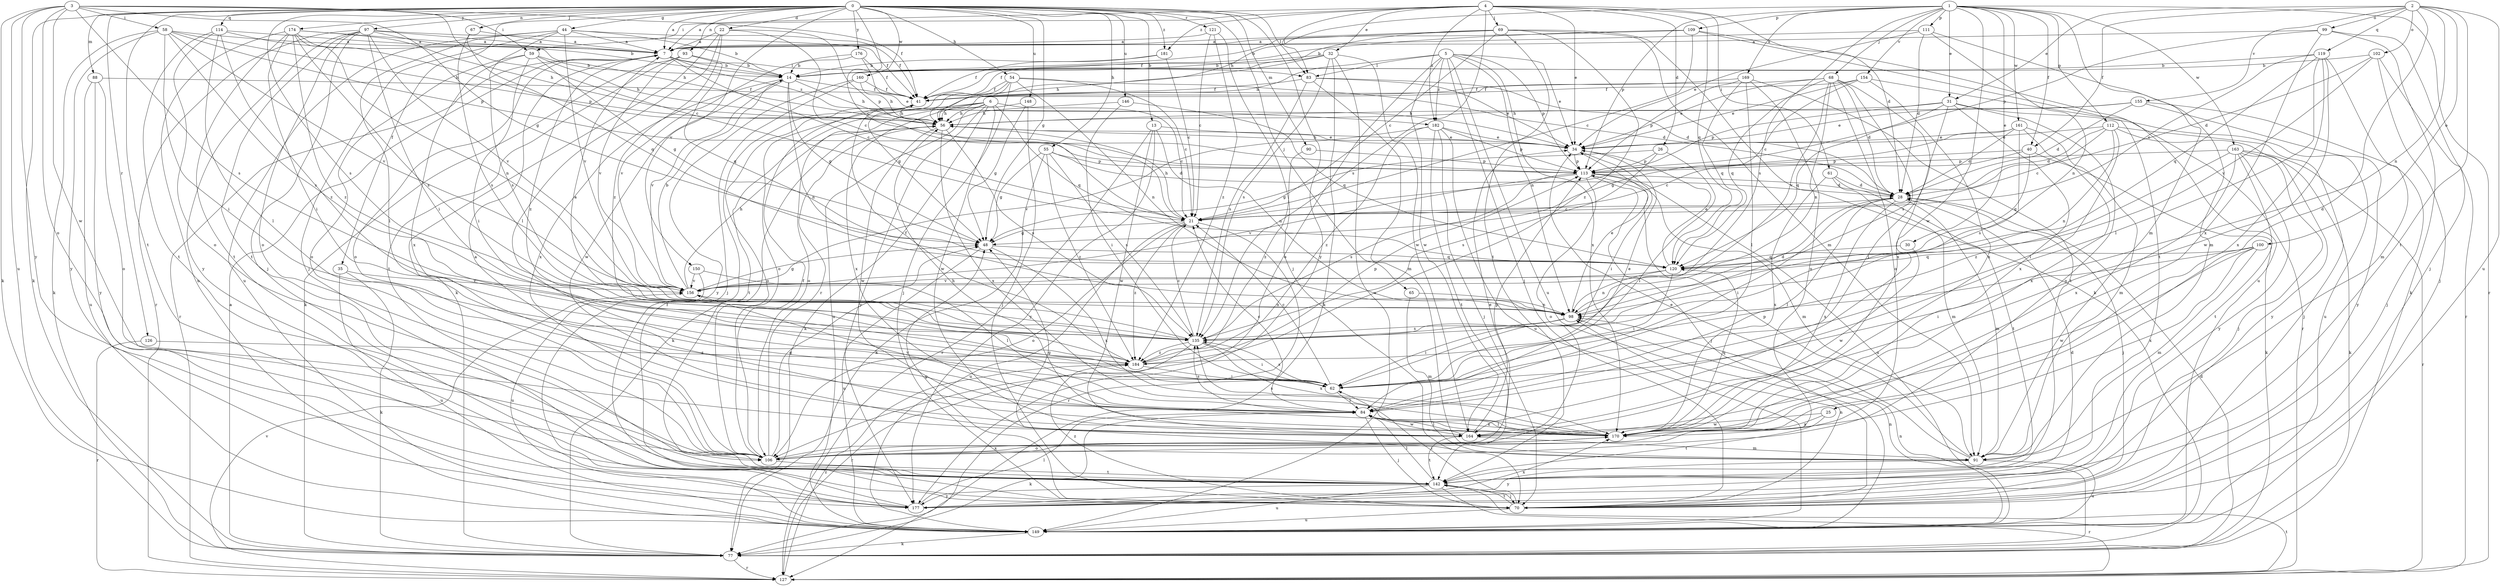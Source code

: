 strict digraph  {
0;
1;
2;
3;
4;
5;
6;
7;
13;
14;
21;
22;
25;
26;
28;
30;
31;
32;
34;
35;
40;
41;
44;
48;
54;
55;
56;
58;
59;
61;
62;
65;
67;
68;
69;
70;
77;
83;
84;
88;
90;
91;
93;
97;
98;
99;
100;
102;
106;
109;
111;
112;
113;
114;
119;
120;
121;
126;
127;
135;
142;
146;
148;
149;
150;
154;
155;
156;
160;
161;
163;
164;
169;
170;
174;
176;
177;
181;
182;
184;
0 -> 7  [label=a];
0 -> 13  [label=b];
0 -> 21  [label=c];
0 -> 22  [label=d];
0 -> 35  [label=f];
0 -> 44  [label=g];
0 -> 48  [label=g];
0 -> 54  [label=h];
0 -> 55  [label=h];
0 -> 65  [label=j];
0 -> 67  [label=j];
0 -> 77  [label=k];
0 -> 83  [label=l];
0 -> 88  [label=m];
0 -> 90  [label=m];
0 -> 93  [label=n];
0 -> 97  [label=n];
0 -> 114  [label=q];
0 -> 121  [label=r];
0 -> 126  [label=r];
0 -> 135  [label=s];
0 -> 142  [label=t];
0 -> 146  [label=u];
0 -> 148  [label=u];
0 -> 150  [label=v];
0 -> 160  [label=w];
0 -> 174  [label=y];
0 -> 176  [label=y];
0 -> 177  [label=y];
0 -> 181  [label=z];
1 -> 30  [label=e];
1 -> 31  [label=e];
1 -> 40  [label=f];
1 -> 56  [label=h];
1 -> 68  [label=j];
1 -> 91  [label=m];
1 -> 109  [label=p];
1 -> 111  [label=p];
1 -> 112  [label=p];
1 -> 113  [label=p];
1 -> 127  [label=r];
1 -> 135  [label=s];
1 -> 154  [label=v];
1 -> 161  [label=w];
1 -> 163  [label=w];
1 -> 164  [label=w];
1 -> 169  [label=x];
2 -> 25  [label=d];
2 -> 31  [label=e];
2 -> 40  [label=f];
2 -> 98  [label=n];
2 -> 99  [label=o];
2 -> 100  [label=o];
2 -> 102  [label=o];
2 -> 119  [label=q];
2 -> 142  [label=t];
2 -> 149  [label=u];
2 -> 155  [label=v];
3 -> 21  [label=c];
3 -> 41  [label=f];
3 -> 48  [label=g];
3 -> 58  [label=i];
3 -> 59  [label=i];
3 -> 77  [label=k];
3 -> 106  [label=o];
3 -> 135  [label=s];
3 -> 149  [label=u];
3 -> 164  [label=w];
3 -> 177  [label=y];
4 -> 7  [label=a];
4 -> 26  [label=d];
4 -> 28  [label=d];
4 -> 32  [label=e];
4 -> 34  [label=e];
4 -> 59  [label=i];
4 -> 61  [label=i];
4 -> 69  [label=j];
4 -> 83  [label=l];
4 -> 120  [label=q];
4 -> 135  [label=s];
4 -> 181  [label=z];
4 -> 182  [label=z];
5 -> 34  [label=e];
5 -> 56  [label=h];
5 -> 70  [label=j];
5 -> 83  [label=l];
5 -> 98  [label=n];
5 -> 106  [label=o];
5 -> 113  [label=p];
5 -> 149  [label=u];
5 -> 164  [label=w];
5 -> 170  [label=x];
5 -> 182  [label=z];
6 -> 21  [label=c];
6 -> 56  [label=h];
6 -> 77  [label=k];
6 -> 106  [label=o];
6 -> 120  [label=q];
6 -> 142  [label=t];
6 -> 149  [label=u];
6 -> 164  [label=w];
6 -> 170  [label=x];
6 -> 177  [label=y];
7 -> 14  [label=b];
7 -> 21  [label=c];
7 -> 83  [label=l];
7 -> 106  [label=o];
7 -> 127  [label=r];
7 -> 182  [label=z];
7 -> 184  [label=z];
13 -> 34  [label=e];
13 -> 98  [label=n];
13 -> 127  [label=r];
13 -> 164  [label=w];
13 -> 177  [label=y];
14 -> 41  [label=f];
14 -> 48  [label=g];
14 -> 56  [label=h];
14 -> 98  [label=n];
14 -> 156  [label=v];
14 -> 164  [label=w];
14 -> 170  [label=x];
21 -> 48  [label=g];
21 -> 56  [label=h];
21 -> 106  [label=o];
21 -> 127  [label=r];
21 -> 149  [label=u];
21 -> 184  [label=z];
22 -> 7  [label=a];
22 -> 21  [label=c];
22 -> 77  [label=k];
22 -> 84  [label=l];
22 -> 113  [label=p];
22 -> 184  [label=z];
25 -> 142  [label=t];
25 -> 164  [label=w];
25 -> 170  [label=x];
26 -> 48  [label=g];
26 -> 84  [label=l];
26 -> 113  [label=p];
26 -> 135  [label=s];
28 -> 21  [label=c];
28 -> 62  [label=i];
28 -> 70  [label=j];
28 -> 84  [label=l];
28 -> 91  [label=m];
28 -> 170  [label=x];
30 -> 120  [label=q];
30 -> 164  [label=w];
31 -> 56  [label=h];
31 -> 84  [label=l];
31 -> 106  [label=o];
31 -> 113  [label=p];
31 -> 120  [label=q];
31 -> 149  [label=u];
31 -> 170  [label=x];
32 -> 14  [label=b];
32 -> 41  [label=f];
32 -> 56  [label=h];
32 -> 77  [label=k];
32 -> 135  [label=s];
32 -> 149  [label=u];
32 -> 164  [label=w];
34 -> 56  [label=h];
34 -> 62  [label=i];
34 -> 113  [label=p];
35 -> 77  [label=k];
35 -> 149  [label=u];
35 -> 156  [label=v];
40 -> 21  [label=c];
40 -> 77  [label=k];
40 -> 113  [label=p];
40 -> 120  [label=q];
41 -> 56  [label=h];
41 -> 106  [label=o];
44 -> 7  [label=a];
44 -> 14  [label=b];
44 -> 41  [label=f];
44 -> 70  [label=j];
44 -> 84  [label=l];
44 -> 135  [label=s];
44 -> 149  [label=u];
44 -> 156  [label=v];
48 -> 120  [label=q];
48 -> 149  [label=u];
48 -> 170  [label=x];
54 -> 21  [label=c];
54 -> 28  [label=d];
54 -> 41  [label=f];
54 -> 48  [label=g];
54 -> 70  [label=j];
54 -> 98  [label=n];
54 -> 106  [label=o];
55 -> 28  [label=d];
55 -> 48  [label=g];
55 -> 77  [label=k];
55 -> 113  [label=p];
55 -> 135  [label=s];
55 -> 184  [label=z];
56 -> 34  [label=e];
56 -> 77  [label=k];
56 -> 135  [label=s];
56 -> 164  [label=w];
56 -> 170  [label=x];
58 -> 7  [label=a];
58 -> 56  [label=h];
58 -> 62  [label=i];
58 -> 77  [label=k];
58 -> 113  [label=p];
58 -> 135  [label=s];
58 -> 156  [label=v];
58 -> 177  [label=y];
59 -> 14  [label=b];
59 -> 48  [label=g];
59 -> 56  [label=h];
59 -> 62  [label=i];
59 -> 106  [label=o];
59 -> 170  [label=x];
61 -> 28  [label=d];
61 -> 91  [label=m];
61 -> 142  [label=t];
61 -> 170  [label=x];
62 -> 21  [label=c];
62 -> 34  [label=e];
62 -> 84  [label=l];
62 -> 135  [label=s];
65 -> 91  [label=m];
65 -> 98  [label=n];
67 -> 7  [label=a];
67 -> 120  [label=q];
67 -> 135  [label=s];
68 -> 28  [label=d];
68 -> 34  [label=e];
68 -> 41  [label=f];
68 -> 98  [label=n];
68 -> 106  [label=o];
68 -> 120  [label=q];
68 -> 135  [label=s];
68 -> 156  [label=v];
68 -> 170  [label=x];
69 -> 7  [label=a];
69 -> 14  [label=b];
69 -> 21  [label=c];
69 -> 41  [label=f];
69 -> 77  [label=k];
69 -> 91  [label=m];
69 -> 142  [label=t];
69 -> 184  [label=z];
70 -> 48  [label=g];
70 -> 62  [label=i];
70 -> 98  [label=n];
70 -> 142  [label=t];
70 -> 149  [label=u];
70 -> 184  [label=z];
77 -> 7  [label=a];
77 -> 28  [label=d];
77 -> 98  [label=n];
77 -> 127  [label=r];
83 -> 28  [label=d];
83 -> 34  [label=e];
83 -> 41  [label=f];
83 -> 91  [label=m];
83 -> 135  [label=s];
84 -> 21  [label=c];
84 -> 70  [label=j];
84 -> 77  [label=k];
84 -> 135  [label=s];
84 -> 156  [label=v];
84 -> 164  [label=w];
84 -> 170  [label=x];
88 -> 41  [label=f];
88 -> 106  [label=o];
88 -> 149  [label=u];
88 -> 177  [label=y];
90 -> 113  [label=p];
90 -> 184  [label=z];
91 -> 34  [label=e];
91 -> 48  [label=g];
91 -> 113  [label=p];
91 -> 149  [label=u];
91 -> 177  [label=y];
93 -> 14  [label=b];
93 -> 77  [label=k];
93 -> 120  [label=q];
93 -> 142  [label=t];
93 -> 156  [label=v];
97 -> 7  [label=a];
97 -> 41  [label=f];
97 -> 56  [label=h];
97 -> 62  [label=i];
97 -> 70  [label=j];
97 -> 106  [label=o];
97 -> 127  [label=r];
97 -> 142  [label=t];
97 -> 156  [label=v];
97 -> 177  [label=y];
98 -> 28  [label=d];
98 -> 34  [label=e];
98 -> 62  [label=i];
98 -> 135  [label=s];
99 -> 7  [label=a];
99 -> 70  [label=j];
99 -> 77  [label=k];
99 -> 113  [label=p];
99 -> 170  [label=x];
100 -> 62  [label=i];
100 -> 91  [label=m];
100 -> 120  [label=q];
100 -> 164  [label=w];
100 -> 170  [label=x];
102 -> 14  [label=b];
102 -> 28  [label=d];
102 -> 70  [label=j];
102 -> 127  [label=r];
102 -> 156  [label=v];
106 -> 7  [label=a];
106 -> 34  [label=e];
106 -> 41  [label=f];
106 -> 48  [label=g];
106 -> 142  [label=t];
106 -> 170  [label=x];
106 -> 56  [label=r];
109 -> 7  [label=a];
109 -> 14  [label=b];
109 -> 21  [label=c];
109 -> 142  [label=t];
109 -> 149  [label=u];
111 -> 7  [label=a];
111 -> 28  [label=d];
111 -> 34  [label=e];
111 -> 91  [label=m];
111 -> 98  [label=n];
112 -> 21  [label=c];
112 -> 28  [label=d];
112 -> 34  [label=e];
112 -> 62  [label=i];
112 -> 70  [label=j];
112 -> 98  [label=n];
112 -> 177  [label=y];
113 -> 28  [label=d];
113 -> 70  [label=j];
113 -> 91  [label=m];
113 -> 106  [label=o];
113 -> 135  [label=s];
113 -> 149  [label=u];
113 -> 156  [label=v];
114 -> 7  [label=a];
114 -> 14  [label=b];
114 -> 84  [label=l];
114 -> 106  [label=o];
114 -> 142  [label=t];
114 -> 184  [label=z];
119 -> 14  [label=b];
119 -> 21  [label=c];
119 -> 84  [label=l];
119 -> 91  [label=m];
119 -> 120  [label=q];
119 -> 164  [label=w];
119 -> 170  [label=x];
120 -> 34  [label=e];
120 -> 62  [label=i];
120 -> 98  [label=n];
120 -> 156  [label=v];
121 -> 7  [label=a];
121 -> 21  [label=c];
121 -> 70  [label=j];
121 -> 184  [label=z];
126 -> 127  [label=r];
126 -> 184  [label=z];
127 -> 142  [label=t];
127 -> 156  [label=v];
127 -> 184  [label=z];
135 -> 7  [label=a];
135 -> 21  [label=c];
135 -> 62  [label=i];
135 -> 127  [label=r];
135 -> 170  [label=x];
135 -> 184  [label=z];
142 -> 70  [label=j];
142 -> 84  [label=l];
142 -> 127  [label=r];
142 -> 149  [label=u];
142 -> 177  [label=y];
146 -> 56  [label=h];
146 -> 62  [label=i];
146 -> 120  [label=q];
148 -> 48  [label=g];
148 -> 56  [label=h];
148 -> 70  [label=j];
149 -> 77  [label=k];
149 -> 98  [label=n];
150 -> 84  [label=l];
150 -> 149  [label=u];
150 -> 156  [label=v];
154 -> 21  [label=c];
154 -> 34  [label=e];
154 -> 41  [label=f];
154 -> 127  [label=r];
154 -> 170  [label=x];
155 -> 28  [label=d];
155 -> 34  [label=e];
155 -> 56  [label=h];
155 -> 70  [label=j];
155 -> 177  [label=y];
156 -> 14  [label=b];
156 -> 48  [label=g];
156 -> 56  [label=h];
156 -> 98  [label=n];
160 -> 41  [label=f];
160 -> 56  [label=h];
160 -> 70  [label=j];
160 -> 177  [label=y];
161 -> 28  [label=d];
161 -> 34  [label=e];
161 -> 48  [label=g];
161 -> 91  [label=m];
161 -> 135  [label=s];
161 -> 170  [label=x];
163 -> 70  [label=j];
163 -> 77  [label=k];
163 -> 113  [label=p];
163 -> 127  [label=r];
163 -> 142  [label=t];
163 -> 170  [label=x];
163 -> 177  [label=y];
163 -> 184  [label=z];
164 -> 84  [label=l];
164 -> 91  [label=m];
164 -> 113  [label=p];
164 -> 142  [label=t];
169 -> 41  [label=f];
169 -> 84  [label=l];
169 -> 106  [label=o];
169 -> 113  [label=p];
169 -> 120  [label=q];
169 -> 142  [label=t];
170 -> 56  [label=h];
170 -> 84  [label=l];
170 -> 106  [label=o];
170 -> 120  [label=q];
170 -> 135  [label=s];
174 -> 7  [label=a];
174 -> 56  [label=h];
174 -> 62  [label=i];
174 -> 98  [label=n];
174 -> 113  [label=p];
174 -> 135  [label=s];
174 -> 142  [label=t];
174 -> 149  [label=u];
174 -> 184  [label=z];
176 -> 14  [label=b];
176 -> 34  [label=e];
176 -> 41  [label=f];
176 -> 156  [label=v];
177 -> 28  [label=d];
177 -> 41  [label=f];
177 -> 84  [label=l];
177 -> 170  [label=x];
181 -> 14  [label=b];
181 -> 21  [label=c];
181 -> 41  [label=f];
182 -> 34  [label=e];
182 -> 70  [label=j];
182 -> 113  [label=p];
182 -> 142  [label=t];
182 -> 149  [label=u];
182 -> 156  [label=v];
182 -> 184  [label=z];
184 -> 41  [label=f];
184 -> 62  [label=i];
184 -> 113  [label=p];
}
